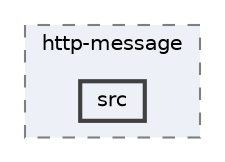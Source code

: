 digraph "plugins/learndash-certificate-builder/vendor/psr/http-message/src"
{
 // LATEX_PDF_SIZE
  bgcolor="transparent";
  edge [fontname=Helvetica,fontsize=10,labelfontname=Helvetica,labelfontsize=10];
  node [fontname=Helvetica,fontsize=10,shape=box,height=0.2,width=0.4];
  compound=true
  subgraph clusterdir_83800be3c17a721025c9570ace989383 {
    graph [ bgcolor="#edf0f7", pencolor="grey50", label="http-message", fontname=Helvetica,fontsize=10 style="filled,dashed", URL="dir_83800be3c17a721025c9570ace989383.html",tooltip=""]
  dir_98c5a2d3dbccde355b4fa52b98db286c [label="src", fillcolor="#edf0f7", color="grey25", style="filled,bold", URL="dir_98c5a2d3dbccde355b4fa52b98db286c.html",tooltip=""];
  }
}
